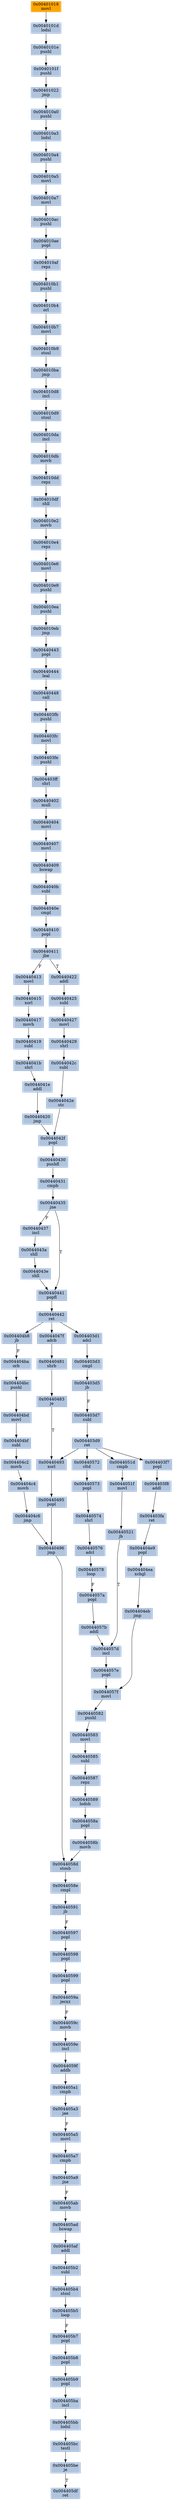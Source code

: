 strict digraph G {
	graph [bgcolor=transparent,
		name=G
	];
	node [color=lightsteelblue,
		fillcolor=lightsteelblue,
		shape=rectangle,
		style=filled
	];
	"0x00440448"	[label="0x00440448
call"];
	"0x004403fb"	[label="0x004403fb
pushl"];
	"0x00440448" -> "0x004403fb"	[color="#000000"];
	"0x00440578"	[label="0x00440578
loop"];
	"0x0044057a"	[label="0x0044057a
popl"];
	"0x00440578" -> "0x0044057a"	[color="#000000",
		label=F];
	"0x004405bc"	[label="0x004405bc
testl"];
	"0x004405be"	[label="0x004405be
je"];
	"0x004405bc" -> "0x004405be"	[color="#000000"];
	"0x0044040e"	[label="0x0044040e
cmpl"];
	"0x00440410"	[label="0x00440410
popl"];
	"0x0044040e" -> "0x00440410"	[color="#000000"];
	"0x00440582"	[label="0x00440582
pushl"];
	"0x00440583"	[label="0x00440583
movl"];
	"0x00440582" -> "0x00440583"	[color="#000000"];
	"0x0044057f"	[label="0x0044057f
movl"];
	"0x0044057f" -> "0x00440582"	[color="#000000"];
	"0x00440407"	[label="0x00440407
movl"];
	"0x00440409"	[label="0x00440409
bswap"];
	"0x00440407" -> "0x00440409"	[color="#000000"];
	"0x0044047f"	[label="0x0044047f
adcb"];
	"0x00440481"	[label="0x00440481
shrb"];
	"0x0044047f" -> "0x00440481"	[color="#000000"];
	"0x004010d9"	[label="0x004010d9
stosl"];
	"0x004010da"	[label="0x004010da
incl"];
	"0x004010d9" -> "0x004010da"	[color="#000000"];
	"0x0044059c"	[label="0x0044059c
movb"];
	"0x0044059e"	[label="0x0044059e
incl"];
	"0x0044059c" -> "0x0044059e"	[color="#000000"];
	"0x004403fc"	[label="0x004403fc
movl"];
	"0x004403fb" -> "0x004403fc"	[color="#000000"];
	"0x004403fa"	[label="0x004403fa
ret"];
	"0x004404e9"	[label="0x004404e9
popl"];
	"0x004403fa" -> "0x004404e9"	[color="#000000"];
	"0x004010df"	[label="0x004010df
shll"];
	"0x004010e2"	[label="0x004010e2
movb"];
	"0x004010df" -> "0x004010e2"	[color="#000000"];
	"0x00440587"	[label="0x00440587
repz"];
	"0x00440589"	[label="0x00440589
lodsb"];
	"0x00440587" -> "0x00440589"	[color="#000000"];
	"0x004010b7"	[label="0x004010b7
movl"];
	"0x004010b9"	[label="0x004010b9
stosl"];
	"0x004010b7" -> "0x004010b9"	[color="#000000"];
	"0x00440496"	[label="0x00440496
jmp"];
	"0x0044058d"	[label="0x0044058d
stosb"];
	"0x00440496" -> "0x0044058d"	[color="#000000"];
	"0x004010db"	[label="0x004010db
movb"];
	"0x004010dd"	[label="0x004010dd
repz"];
	"0x004010db" -> "0x004010dd"	[color="#000000"];
	"0x004403d5"	[label="0x004403d5
jb"];
	"0x004403d7"	[label="0x004403d7
subl"];
	"0x004403d5" -> "0x004403d7"	[color="#000000",
		label=F];
	"0x004010a4"	[label="0x004010a4
pushl"];
	"0x004010a5"	[label="0x004010a5
movl"];
	"0x004010a4" -> "0x004010a5"	[color="#000000"];
	"0x004010a7"	[label="0x004010a7
movl"];
	"0x004010ac"	[label="0x004010ac
pushl"];
	"0x004010a7" -> "0x004010ac"	[color="#000000"];
	"0x004405af"	[label="0x004405af
addl"];
	"0x004405b2"	[label="0x004405b2
subl"];
	"0x004405af" -> "0x004405b2"	[color="#000000"];
	"0x004404b8"	[label="0x004404b8
jb"];
	"0x004404ba"	[label="0x004404ba
orb"];
	"0x004404b8" -> "0x004404ba"	[color="#000000",
		label=F];
	"0x00401018"	[color=lightgrey,
		fillcolor=orange,
		label="0x00401018
movl"];
	"0x0040101d"	[label="0x0040101d
lodsl"];
	"0x00401018" -> "0x0040101d"	[color="#000000"];
	"0x004010e4"	[label="0x004010e4
repz"];
	"0x004010e2" -> "0x004010e4"	[color="#000000"];
	"0x0040101e"	[label="0x0040101e
pushl"];
	"0x0040101f"	[label="0x0040101f
pushl"];
	"0x0040101e" -> "0x0040101f"	[color="#000000"];
	"0x0044041e"	[label="0x0044041e
addl"];
	"0x00440420"	[label="0x00440420
jmp"];
	"0x0044041e" -> "0x00440420"	[color="#000000"];
	"0x00440443"	[label="0x00440443
popl"];
	"0x00440444"	[label="0x00440444
leal"];
	"0x00440443" -> "0x00440444"	[color="#000000"];
	"0x004405a5"	[label="0x004405a5
movl"];
	"0x004405a7"	[label="0x004405a7
cmpb"];
	"0x004405a5" -> "0x004405a7"	[color="#000000"];
	"0x00440419"	[label="0x00440419
subl"];
	"0x0044041b"	[label="0x0044041b
shrl"];
	"0x00440419" -> "0x0044041b"	[color="#000000"];
	"0x004405ba"	[label="0x004405ba
incl"];
	"0x004405bb"	[label="0x004405bb
lodsl"];
	"0x004405ba" -> "0x004405bb"	[color="#000000"];
	"0x004404c4"	[label="0x004404c4
movb"];
	"0x004404c6"	[label="0x004404c6
jmp"];
	"0x004404c4" -> "0x004404c6"	[color="#000000"];
	"0x0044057e"	[label="0x0044057e
popl"];
	"0x0044057e" -> "0x0044057f"	[color="#000000"];
	"0x004010ae"	[label="0x004010ae
popl"];
	"0x004010af"	[label="0x004010af
repz"];
	"0x004010ae" -> "0x004010af"	[color="#000000"];
	"0x004404bc"	[label="0x004404bc
pushl"];
	"0x004404bd"	[label="0x004404bd
movl"];
	"0x004404bc" -> "0x004404bd"	[color="#000000"];
	"0x00440585"	[label="0x00440585
subl"];
	"0x00440585" -> "0x00440587"	[color="#000000"];
	"0x004405a9"	[label="0x004405a9
jne"];
	"0x004405a7" -> "0x004405a9"	[color="#000000"];
	"0x0044058e"	[label="0x0044058e
cmpl"];
	"0x0044058d" -> "0x0044058e"	[color="#000000"];
	"0x00440444" -> "0x00440448"	[color="#000000"];
	"0x00440411"	[label="0x00440411
jbe"];
	"0x00440410" -> "0x00440411"	[color="#000000"];
	"0x0044059a"	[label="0x0044059a
jecxz"];
	"0x0044059a" -> "0x0044059c"	[color="#000000",
		label=F];
	"0x00440427"	[label="0x00440427
movl"];
	"0x00440429"	[label="0x00440429
shrl"];
	"0x00440427" -> "0x00440429"	[color="#000000"];
	"0x00440417"	[label="0x00440417
movb"];
	"0x00440417" -> "0x00440419"	[color="#000000"];
	"0x004010d8"	[label="0x004010d8
incl"];
	"0x004010d8" -> "0x004010d9"	[color="#000000"];
	"0x004405b8"	[label="0x004405b8
popl"];
	"0x004405b9"	[label="0x004405b9
popl"];
	"0x004405b8" -> "0x004405b9"	[color="#000000"];
	"0x0044042f"	[label="0x0044042f
popl"];
	"0x00440430"	[label="0x00440430
pushfl"];
	"0x0044042f" -> "0x00440430"	[color="#000000"];
	"0x004405b9" -> "0x004405ba"	[color="#000000"];
	"0x00440442"	[label="0x00440442
ret"];
	"0x00440442" -> "0x0044047f"	[color="#000000"];
	"0x00440442" -> "0x004404b8"	[color="#000000"];
	"0x004403d1"	[label="0x004403d1
adcl"];
	"0x00440442" -> "0x004403d1"	[color="#000000"];
	"0x004010a3"	[label="0x004010a3
lodsl"];
	"0x004010a3" -> "0x004010a4"	[color="#000000"];
	"0x004405ab"	[label="0x004405ab
movb"];
	"0x004405a9" -> "0x004405ab"	[color="#000000",
		label=F];
	"0x00440591"	[label="0x00440591
jb"];
	"0x0044058e" -> "0x00440591"	[color="#000000"];
	"0x00440493"	[label="0x00440493
xorl"];
	"0x00440495"	[label="0x00440495
popl"];
	"0x00440493" -> "0x00440495"	[color="#000000"];
	"0x004010e9"	[label="0x004010e9
pushl"];
	"0x004010ea"	[label="0x004010ea
pushl"];
	"0x004010e9" -> "0x004010ea"	[color="#000000"];
	"0x004404c6" -> "0x00440496"	[color="#000000"];
	"0x004010e6"	[label="0x004010e6
movl"];
	"0x004010e4" -> "0x004010e6"	[color="#000000"];
	"0x004403ff"	[label="0x004403ff
shrl"];
	"0x00440402"	[label="0x00440402
mull"];
	"0x004403ff" -> "0x00440402"	[color="#000000"];
	"0x0044051d"	[label="0x0044051d
cmpb"];
	"0x0044051f"	[label="0x0044051f
movl"];
	"0x0044051d" -> "0x0044051f"	[color="#000000"];
	"0x00440597"	[label="0x00440597
popl"];
	"0x00440591" -> "0x00440597"	[color="#000000",
		label=F];
	"0x0044059f"	[label="0x0044059f
addb"];
	"0x0044059e" -> "0x0044059f"	[color="#000000"];
	"0x004405a3"	[label="0x004405a3
jae"];
	"0x004405a3" -> "0x004405a5"	[color="#000000",
		label=F];
	"0x004405a1"	[label="0x004405a1
cmpb"];
	"0x0044059f" -> "0x004405a1"	[color="#000000"];
	"0x00401022"	[label="0x00401022
jmp"];
	"0x004010a0"	[label="0x004010a0
pushl"];
	"0x00401022" -> "0x004010a0"	[color="#000000"];
	"0x0044042e"	[label="0x0044042e
stc"];
	"0x0044042e" -> "0x0044042f"	[color="#000000"];
	"0x004010ba"	[label="0x004010ba
jmp"];
	"0x004010ba" -> "0x004010d8"	[color="#000000"];
	"0x004010b9" -> "0x004010ba"	[color="#000000"];
	"0x00440483"	[label="0x00440483
je"];
	"0x00440483" -> "0x00440493"	[color="#000000",
		label=T];
	"0x00440572"	[label="0x00440572
cltd"];
	"0x00440573"	[label="0x00440573
popl"];
	"0x00440572" -> "0x00440573"	[color="#000000"];
	"0x0044057b"	[label="0x0044057b
addl"];
	"0x0044057d"	[label="0x0044057d
incl"];
	"0x0044057b" -> "0x0044057d"	[color="#000000"];
	"0x00440574"	[label="0x00440574
shrl"];
	"0x00440576"	[label="0x00440576
adcl"];
	"0x00440574" -> "0x00440576"	[color="#000000"];
	"0x00440425"	[label="0x00440425
subl"];
	"0x00440425" -> "0x00440427"	[color="#000000"];
	"0x004403d3"	[label="0x004403d3
cmpl"];
	"0x004403d1" -> "0x004403d3"	[color="#000000"];
	"0x004010b4"	[label="0x004010b4
orl"];
	"0x004010b4" -> "0x004010b7"	[color="#000000"];
	"0x0044058a"	[label="0x0044058a
popl"];
	"0x0044058b"	[label="0x0044058b
movb"];
	"0x0044058a" -> "0x0044058b"	[color="#000000"];
	"0x00440521"	[label="0x00440521
jb"];
	"0x0044051f" -> "0x00440521"	[color="#000000"];
	"0x004404bf"	[label="0x004404bf
subl"];
	"0x004404c2"	[label="0x004404c2
movb"];
	"0x004404bf" -> "0x004404c2"	[color="#000000"];
	"0x004404ba" -> "0x004404bc"	[color="#000000"];
	"0x004405df"	[label="0x004405df
ret"];
	"0x00440495" -> "0x00440496"	[color="#000000"];
	"0x00440583" -> "0x00440585"	[color="#000000"];
	"0x0044057d" -> "0x0044057e"	[color="#000000"];
	"0x00440599"	[label="0x00440599
popl"];
	"0x00440599" -> "0x0044059a"	[color="#000000"];
	"0x0044043e"	[label="0x0044043e
shll"];
	"0x00440441"	[label="0x00440441
popfl"];
	"0x0044043e" -> "0x00440441"	[color="#000000"];
	"0x00440598"	[label="0x00440598
popl"];
	"0x00440598" -> "0x00440599"	[color="#000000"];
	"0x004010eb"	[label="0x004010eb
jmp"];
	"0x004010eb" -> "0x00440443"	[color="#000000"];
	"0x004010b1"	[label="0x004010b1
pushl"];
	"0x004010b1" -> "0x004010b4"	[color="#000000"];
	"0x0044042c"	[label="0x0044042c
subl"];
	"0x00440429" -> "0x0044042c"	[color="#000000"];
	"0x0044040b"	[label="0x0044040b
subl"];
	"0x00440409" -> "0x0044040b"	[color="#000000"];
	"0x004010a5" -> "0x004010a7"	[color="#000000"];
	"0x004405b4"	[label="0x004405b4
stosl"];
	"0x004405b2" -> "0x004405b4"	[color="#000000"];
	"0x004405bb" -> "0x004405bc"	[color="#000000"];
	"0x0044041b" -> "0x0044041e"	[color="#000000"];
	"0x004403fe"	[label="0x004403fe
pushl"];
	"0x004403fc" -> "0x004403fe"	[color="#000000"];
	"0x004010af" -> "0x004010b1"	[color="#000000"];
	"0x004010a0" -> "0x004010a3"	[color="#000000"];
	"0x004010ea" -> "0x004010eb"	[color="#000000"];
	"0x00440413"	[label="0x00440413
movl"];
	"0x00440415"	[label="0x00440415
xorl"];
	"0x00440413" -> "0x00440415"	[color="#000000"];
	"0x004403d9"	[label="0x004403d9
ret"];
	"0x004403d7" -> "0x004403d9"	[color="#000000"];
	"0x0044043a"	[label="0x0044043a
shll"];
	"0x0044043a" -> "0x0044043e"	[color="#000000"];
	"0x004405b7"	[label="0x004405b7
popl"];
	"0x004405b7" -> "0x004405b8"	[color="#000000"];
	"0x00440411" -> "0x00440413"	[color="#000000",
		label=F];
	"0x00440422"	[label="0x00440422
addl"];
	"0x00440411" -> "0x00440422"	[color="#000000",
		label=T];
	"0x00440431"	[label="0x00440431
cmpb"];
	"0x00440430" -> "0x00440431"	[color="#000000"];
	"0x004405ad"	[label="0x004405ad
bswap"];
	"0x004405ab" -> "0x004405ad"	[color="#000000"];
	"0x004405a1" -> "0x004405a3"	[color="#000000"];
	"0x0040101f" -> "0x00401022"	[color="#000000"];
	"0x00440597" -> "0x00440598"	[color="#000000"];
	"0x00440481" -> "0x00440483"	[color="#000000"];
	"0x00440415" -> "0x00440417"	[color="#000000"];
	"0x00440422" -> "0x00440425"	[color="#000000"];
	"0x004404c2" -> "0x004404c4"	[color="#000000"];
	"0x004404eb"	[label="0x004404eb
jmp"];
	"0x004404eb" -> "0x0044057f"	[color="#000000"];
	"0x004404ea"	[label="0x004404ea
xchgl"];
	"0x004404ea" -> "0x004404eb"	[color="#000000"];
	"0x00440404"	[label="0x00440404
movl"];
	"0x00440402" -> "0x00440404"	[color="#000000"];
	"0x004010dd" -> "0x004010df"	[color="#000000"];
	"0x00440404" -> "0x00440407"	[color="#000000"];
	"0x004010ac" -> "0x004010ae"	[color="#000000"];
	"0x0044042c" -> "0x0044042e"	[color="#000000"];
	"0x004405b5"	[label="0x004405b5
loop"];
	"0x004405b4" -> "0x004405b5"	[color="#000000"];
	"0x00440437"	[label="0x00440437
incl"];
	"0x00440437" -> "0x0044043a"	[color="#000000"];
	"0x00440573" -> "0x00440574"	[color="#000000"];
	"0x004404bd" -> "0x004404bf"	[color="#000000"];
	"0x00440435"	[label="0x00440435
jne"];
	"0x00440431" -> "0x00440435"	[color="#000000"];
	"0x004403f7"	[label="0x004403f7
popl"];
	"0x004403f8"	[label="0x004403f8
addl"];
	"0x004403f7" -> "0x004403f8"	[color="#000000"];
	"0x004405be" -> "0x004405df"	[color="#000000",
		label=T];
	"0x004405ad" -> "0x004405af"	[color="#000000"];
	"0x004010da" -> "0x004010db"	[color="#000000"];
	"0x004405b5" -> "0x004405b7"	[color="#000000",
		label=F];
	"0x0040101d" -> "0x0040101e"	[color="#000000"];
	"0x004403fe" -> "0x004403ff"	[color="#000000"];
	"0x00440521" -> "0x0044057d"	[color="#000000",
		label=T];
	"0x004010e6" -> "0x004010e9"	[color="#000000"];
	"0x0044058b" -> "0x0044058d"	[color="#000000"];
	"0x0044057a" -> "0x0044057b"	[color="#000000"];
	"0x00440589" -> "0x0044058a"	[color="#000000"];
	"0x00440420" -> "0x0044042f"	[color="#000000"];
	"0x00440576" -> "0x00440578"	[color="#000000"];
	"0x004403d9" -> "0x00440493"	[color="#000000"];
	"0x004403d9" -> "0x0044051d"	[color="#000000"];
	"0x004403d9" -> "0x00440572"	[color="#000000"];
	"0x004403d9" -> "0x004403f7"	[color="#000000"];
	"0x0044040b" -> "0x0044040e"	[color="#000000"];
	"0x004404e9" -> "0x004404ea"	[color="#000000"];
	"0x00440441" -> "0x00440442"	[color="#000000"];
	"0x004403d3" -> "0x004403d5"	[color="#000000"];
	"0x004403f8" -> "0x004403fa"	[color="#000000"];
	"0x00440435" -> "0x00440437"	[color="#000000",
		label=F];
	"0x00440435" -> "0x00440441"	[color="#000000",
		label=T];
}
